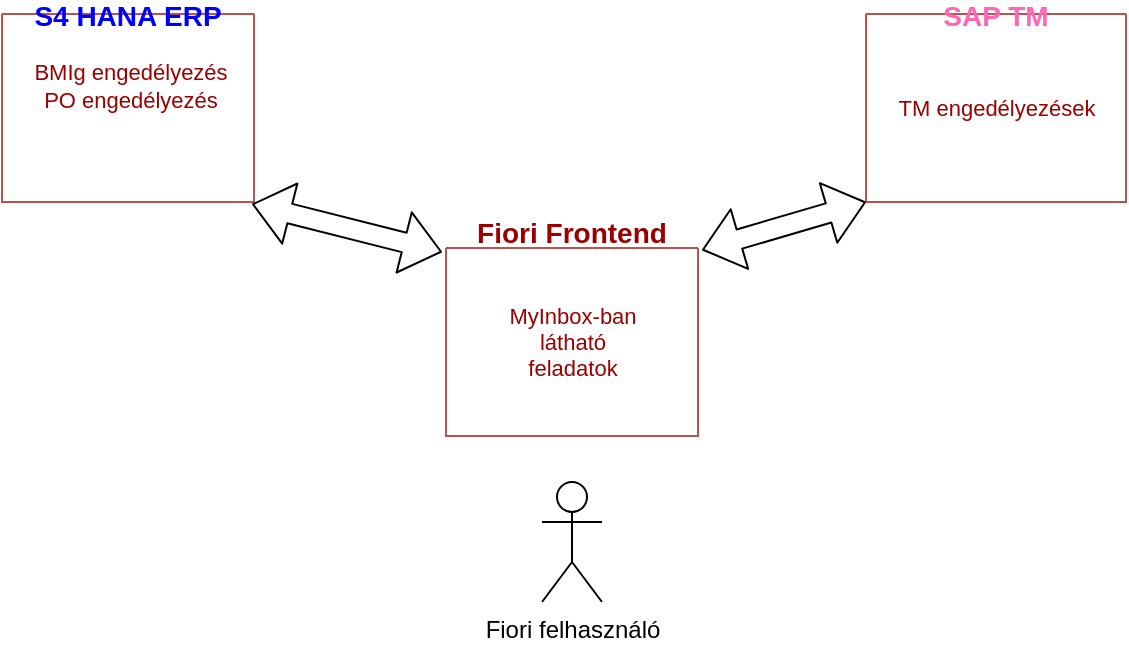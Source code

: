 <mxfile version="14.7.6" type="github">
  <diagram name="Page-1" id="2a216829-ef6e-dabb-86c1-c78162f3ba2b">
    <mxGraphModel dx="723" dy="367" grid="0" gridSize="10" guides="1" tooltips="1" connect="1" arrows="1" fold="1" page="1" pageScale="1" pageWidth="1169" pageHeight="827" background="none" math="0" shadow="0">
      <root>
        <mxCell id="0" />
        <mxCell id="1" parent="0" />
        <mxCell id="REXaPxcNixPqJUkJj-JM-1" value="Fiori felhasználó" style="shape=umlActor;verticalLabelPosition=bottom;verticalAlign=top;html=1;outlineConnect=0;" vertex="1" parent="1">
          <mxGeometry x="572" y="403" width="30" height="60" as="geometry" />
        </mxCell>
        <mxCell id="REXaPxcNixPqJUkJj-JM-2" value="S4 HANA ERP" style="swimlane;startSize=0;fontSize=14;fillColor=#f8cecc;strokeColor=#b85450;fontColor=#0000FF;" vertex="1" parent="1">
          <mxGeometry x="302" y="169" width="126" height="94" as="geometry">
            <mxRectangle x="487" y="165" width="127" height="23" as="alternateBounds" />
          </mxGeometry>
        </mxCell>
        <mxCell id="REXaPxcNixPqJUkJj-JM-5" value="Fiori Frontend&#xa;" style="swimlane;startSize=0;fontSize=14;fillColor=#f8cecc;strokeColor=#b85450;fontColor=#990000;" vertex="1" parent="1">
          <mxGeometry x="524" y="286" width="126" height="94" as="geometry">
            <mxRectangle x="487" y="165" width="127" height="23" as="alternateBounds" />
          </mxGeometry>
        </mxCell>
        <mxCell id="REXaPxcNixPqJUkJj-JM-8" value="SAP TM " style="swimlane;startSize=0;fontSize=14;fillColor=#f8cecc;strokeColor=#b85450;fontColor=#FF66B3;" vertex="1" parent="1">
          <mxGeometry x="734" y="169" width="130" height="94" as="geometry">
            <mxRectangle x="734" y="169" width="127" height="23" as="alternateBounds" />
          </mxGeometry>
        </mxCell>
        <mxCell id="REXaPxcNixPqJUkJj-JM-13" value="&lt;font style=&quot;font-size: 11px;&quot;&gt;TM engedélyezések&lt;/font&gt;" style="text;html=1;align=center;verticalAlign=middle;resizable=0;points=[];autosize=1;strokeColor=none;fontSize=11;fontColor=#990000;" vertex="1" parent="REXaPxcNixPqJUkJj-JM-8">
          <mxGeometry x="6" y="38" width="118" height="18" as="geometry" />
        </mxCell>
        <mxCell id="REXaPxcNixPqJUkJj-JM-9" value="" style="shape=flexArrow;endArrow=classic;startArrow=classic;html=1;fontSize=14;" edge="1" parent="1">
          <mxGeometry width="100" height="100" relative="1" as="geometry">
            <mxPoint x="522" y="288" as="sourcePoint" />
            <mxPoint x="427" y="264" as="targetPoint" />
          </mxGeometry>
        </mxCell>
        <mxCell id="REXaPxcNixPqJUkJj-JM-10" value="" style="shape=flexArrow;endArrow=classic;startArrow=classic;html=1;fontSize=14;entryX=0;entryY=1;entryDx=0;entryDy=0;" edge="1" parent="1" target="REXaPxcNixPqJUkJj-JM-8">
          <mxGeometry width="100" height="100" relative="1" as="geometry">
            <mxPoint x="652" y="287" as="sourcePoint" />
            <mxPoint x="709" y="266" as="targetPoint" />
          </mxGeometry>
        </mxCell>
        <mxCell id="REXaPxcNixPqJUkJj-JM-12" value="&lt;div style=&quot;font-size: 11px&quot;&gt;&lt;font style=&quot;font-size: 11px&quot;&gt;BMIg engedélyezés&lt;/font&gt;&lt;/div&gt;&lt;div style=&quot;font-size: 11px&quot;&gt;&lt;font style=&quot;font-size: 11px&quot;&gt;PO engedélyezés&lt;br style=&quot;font-size: 14px&quot;&gt;&lt;/font&gt;&lt;/div&gt;" style="text;html=1;align=center;verticalAlign=middle;resizable=0;points=[];autosize=1;strokeColor=none;fontSize=14;fontColor=#990000;" vertex="1" parent="1">
          <mxGeometry x="307.5" y="183" width="116" height="43" as="geometry" />
        </mxCell>
        <mxCell id="REXaPxcNixPqJUkJj-JM-14" value="&lt;div&gt;MyInbox-ban&lt;/div&gt;&lt;div&gt;látható&lt;/div&gt;&lt;div&gt;feladatok&lt;br&gt;&lt;/div&gt;" style="text;html=1;align=center;verticalAlign=middle;resizable=0;points=[];autosize=1;strokeColor=none;fontSize=11;fontColor=#990000;" vertex="1" parent="1">
          <mxGeometry x="547" y="309.5" width="80" height="47" as="geometry" />
        </mxCell>
      </root>
    </mxGraphModel>
  </diagram>
</mxfile>
